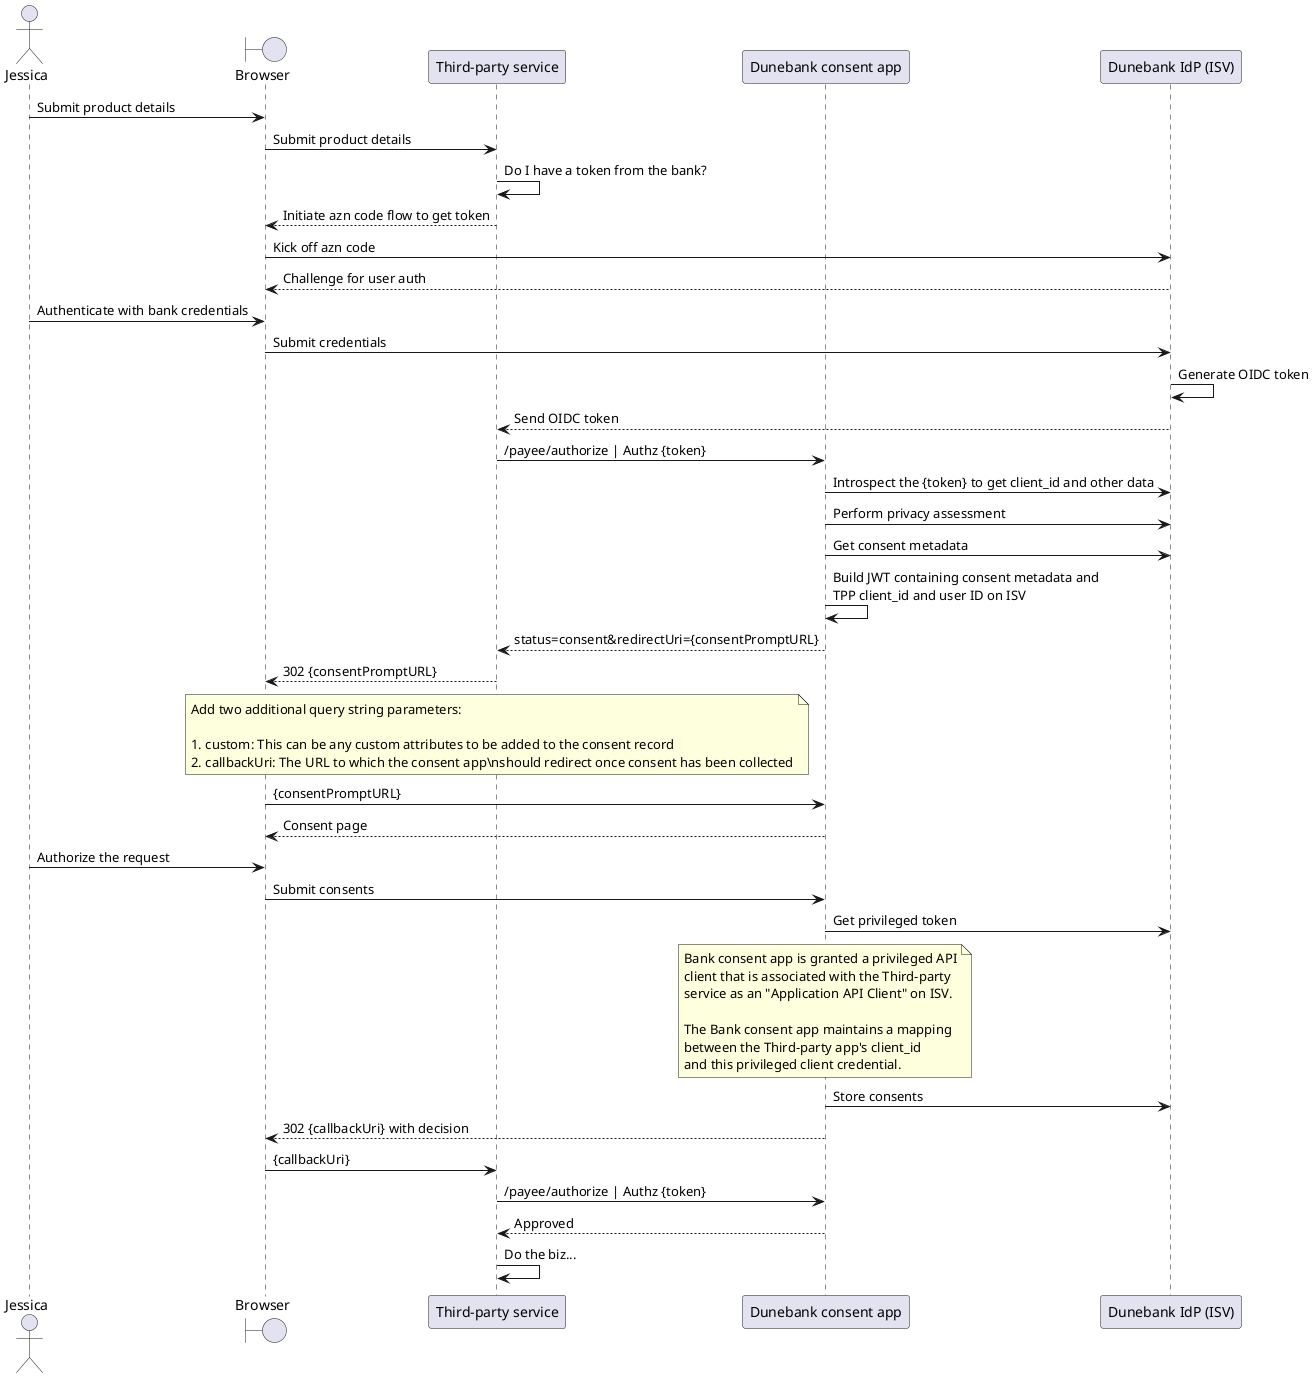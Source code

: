 @startuml

actor user as "Jessica"
boundary ua as "Browser"
participant tpp as "Third-party service"
participant ca as "Dunebank consent app"
participant idp as "Dunebank IdP (ISV)"

user -> ua: Submit product details
ua -> tpp: Submit product details
tpp -> tpp: Do I have a token from the bank?
tpp --> ua: Initiate azn code flow to get token
ua -> idp: Kick off azn code
idp --> ua: Challenge for user auth
user -> ua: Authenticate with bank credentials
ua -> idp: Submit credentials
idp -> idp: Generate OIDC token
idp --> tpp: Send OIDC token
tpp -> ca: /payee/authorize | Authz {token}
ca -> idp: Introspect the {token} to get client_id and other data
ca -> idp: Perform privacy assessment
ca -> idp: Get consent metadata
ca -> ca: Build JWT containing consent metadata and\nTPP client_id and user ID on ISV
ca --> tpp: status=consent&redirectUri={consentPromptURL}
tpp --> ua: 302 {consentPromptURL}
note over tpp
    Add two additional query string parameters:
    
    1. custom: This can be any custom attributes to be added to the consent record
    2. callbackUri: The URL to which the consent app\nshould redirect once consent has been collected
end note

ua -> ca: {consentPromptURL}
ca --> ua: Consent page
user -> ua: Authorize the request
ua -> ca: Submit consents
ca -> idp: Get privileged token
note over ca
    Bank consent app is granted a privileged API
    client that is associated with the Third-party
    service as an "Application API Client" on ISV.
    
    The Bank consent app maintains a mapping
    between the Third-party app's client_id
    and this privileged client credential.
end note
ca -> idp: Store consents
ca --> ua: 302 {callbackUri} with decision
ua -> tpp: {callbackUri}
tpp -> ca: /payee/authorize | Authz {token}
ca --> tpp: Approved
tpp -> tpp: Do the biz...

@enduml